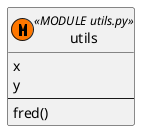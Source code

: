 @startuml Example of Python module as pseudo class

class utils <<(M,#FF7700) MODULE utils.py>> {
    x
    y
    ---
    fred()
}

@enduml
